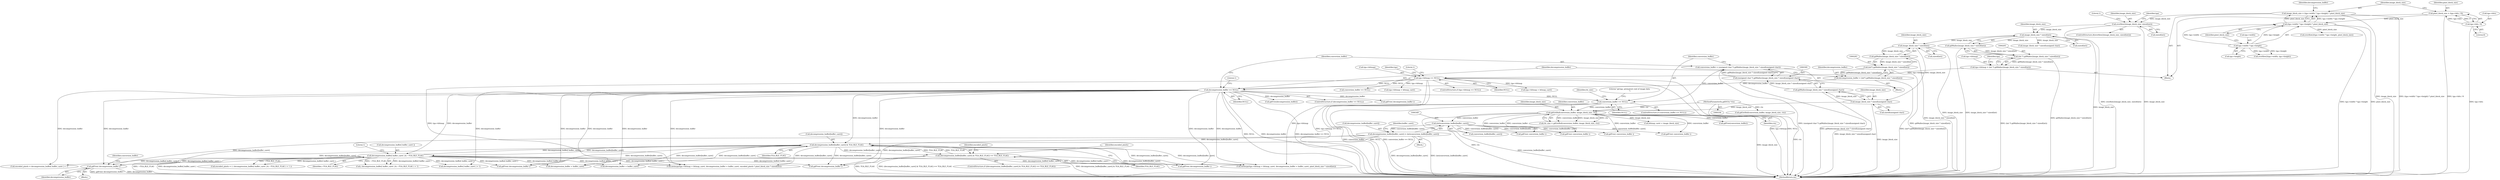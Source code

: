 digraph "0_libgd_58b6dde319c301b0eae27d12e2a659e067d80558@pointer" {
"1000370" [label="(Call,gdFree( decompression_buffer ))"];
"1000290" [label="(Call,decompression_buffer == NULL)"];
"1000280" [label="(Call,decompression_buffer = (int*) gdMalloc(image_block_size * sizeof(int)))"];
"1000282" [label="(Call,(int*) gdMalloc(image_block_size * sizeof(int)))"];
"1000284" [label="(Call,gdMalloc(image_block_size * sizeof(int)))"];
"1000285" [label="(Call,image_block_size * sizeof(int))"];
"1000207" [label="(Call,image_block_size * sizeof(int))"];
"1000177" [label="(Call,overflow2(image_block_size, sizeof(int)))"];
"1000117" [label="(Call,image_block_size = (tga->width * tga->height) * pixel_block_size)"];
"1000119" [label="(Call,(tga->width * tga->height) * pixel_block_size)"];
"1000120" [label="(Call,tga->width * tga->height)"];
"1000109" [label="(Call,pixel_block_size = (tga->bits / 8))"];
"1000111" [label="(Call,tga->bits / 8)"];
"1000212" [label="(Call,tga->bitmap == NULL)"];
"1000200" [label="(Call,tga->bitmap = (int *) gdMalloc(image_block_size * sizeof(int)))"];
"1000204" [label="(Call,(int *) gdMalloc(image_block_size * sizeof(int)))"];
"1000206" [label="(Call,gdMalloc(image_block_size * sizeof(int)))"];
"1000379" [label="(Call,decompression_buffer[buffer_caret] & TGA_RLE_FLAG)"];
"1000344" [label="(Call,decompression_buffer[buffer_caret] = (int)conversion_buffer[buffer_caret])"];
"1000348" [label="(Call,(int)conversion_buffer[buffer_caret])"];
"1000320" [label="(Call,gdGetBuf(conversion_buffer, image_block_size, ctx))"];
"1000307" [label="(Call,conversion_buffer == NULL)"];
"1000297" [label="(Call,conversion_buffer = (unsigned char *) gdMalloc(image_block_size * sizeof(unsigned char)))"];
"1000299" [label="(Call,(unsigned char *) gdMalloc(image_block_size * sizeof(unsigned char)))"];
"1000301" [label="(Call,gdMalloc(image_block_size * sizeof(unsigned char)))"];
"1000302" [label="(Call,image_block_size * sizeof(unsigned char))"];
"1000105" [label="(MethodParameterIn,gdIOCtx *ctx)"];
"1000389" [label="(Call,decompression_buffer[ buffer_caret ] & ~TGA_RLE_FLAG)"];
"1000378" [label="(Call,(decompression_buffer[buffer_caret] & TGA_RLE_FLAG) == TGA_RLE_FLAG)"];
"1000120" [label="(Call,tga->width * tga->height)"];
"1000307" [label="(Call,conversion_buffer == NULL)"];
"1000287" [label="(Call,sizeof(int))"];
"1000387" [label="(Identifier,encoded_pixels)"];
"1000184" [label="(Literal,1)"];
"1000302" [label="(Call,image_block_size * sizeof(unsigned char))"];
"1000212" [label="(Call,tga->bitmap == NULL)"];
"1000296" [label="(Literal,1)"];
"1000390" [label="(Call,decompression_buffer[ buffer_caret ])"];
"1000377" [label="(ControlStructure,if ((decompression_buffer[buffer_caret] & TGA_RLE_FLAG) == TGA_RLE_FLAG))"];
"1000297" [label="(Call,conversion_buffer = (unsigned char *) gdMalloc(image_block_size * sizeof(unsigned char)))"];
"1000200" [label="(Call,tga->bitmap = (int *) gdMalloc(image_block_size * sizeof(int)))"];
"1000301" [label="(Call,gdMalloc(image_block_size * sizeof(unsigned char)))"];
"1000354" [label="(Identifier,buffer_caret)"];
"1000321" [label="(Identifier,conversion_buffer)"];
"1000348" [label="(Call,(int)conversion_buffer[buffer_caret])"];
"1000281" [label="(Identifier,decompression_buffer)"];
"1000117" [label="(Call,image_block_size = (tga->width * tga->height) * pixel_block_size)"];
"1000320" [label="(Call,gdGetBuf(conversion_buffer, image_block_size, ctx))"];
"1000508" [label="(Call,gdFree( decompression_buffer ))"];
"1000204" [label="(Call,(int *) gdMalloc(image_block_size * sizeof(int)))"];
"1000124" [label="(Call,tga->height)"];
"1000372" [label="(Call,gdFree( conversion_buffer ))"];
"1000318" [label="(Call,rle_size = gdGetBuf(conversion_buffer, image_block_size, ctx))"];
"1000452" [label="(Call,decompression_buffer[ buffer_caret ] + 1)"];
"1000214" [label="(Identifier,tga)"];
"1000176" [label="(ControlStructure,if(overflow2(image_block_size, sizeof(int))))"];
"1000478" [label="(Call,gdFree( conversion_buffer ))"];
"1000435" [label="(Call,decompression_buffer + buffer_caret)"];
"1000450" [label="(Call,encoded_pixels = decompression_buffer[ buffer_caret ] + 1)"];
"1000213" [label="(Call,tga->bitmap)"];
"1000323" [label="(Identifier,ctx)"];
"1000414" [label="(Call,gdFree( conversion_buffer ))"];
"1000306" [label="(ControlStructure,if (conversion_buffer == NULL))"];
"1000224" [label="(Block,)"];
"1000127" [label="(Identifier,pixel_block_size)"];
"1000380" [label="(Call,decompression_buffer[buffer_caret])"];
"1000178" [label="(Identifier,image_block_size)"];
"1000304" [label="(Call,sizeof(unsigned char))"];
"1000292" [label="(Identifier,NULL)"];
"1000284" [label="(Call,gdMalloc(image_block_size * sizeof(int)))"];
"1000371" [label="(Identifier,decompression_buffer)"];
"1000115" [label="(Literal,8)"];
"1000331" [label="(Call,gdFree(decompression_buffer))"];
"1000286" [label="(Identifier,image_block_size)"];
"1000359" [label="(Call,bitmap_caret < image_block_size)"];
"1000384" [label="(Identifier,TGA_RLE_FLAG)"];
"1000222" [label="(Identifier,tga)"];
"1000299" [label="(Call,(unsigned char *) gdMalloc(image_block_size * sizeof(unsigned char)))"];
"1000322" [label="(Identifier,image_block_size)"];
"1000386" [label="(Call,encoded_pixels = ( ( decompression_buffer[ buffer_caret ] & ~TGA_RLE_FLAG ) + 1 ))"];
"1000236" [label="(Call,conversion_buffer == NULL)"];
"1000515" [label="(MethodReturn,int)"];
"1000280" [label="(Call,decompression_buffer = (int*) gdMalloc(image_block_size * sizeof(int)))"];
"1000290" [label="(Call,decompression_buffer == NULL)"];
"1000309" [label="(Identifier,NULL)"];
"1000489" [label="(Call,decompression_buffer + buffer_caret)"];
"1000109" [label="(Call,pixel_block_size = (tga->bits / 8))"];
"1000476" [label="(Call,gdFree( decompression_buffer ))"];
"1000389" [label="(Call,decompression_buffer[ buffer_caret ] & ~TGA_RLE_FLAG)"];
"1000289" [label="(ControlStructure,if (decompression_buffer == NULL))"];
"1000151" [label="(Call,overflow2(tga->width, tga->height))"];
"1000430" [label="(Call,tga->bitmap + bitmap_caret)"];
"1000303" [label="(Identifier,image_block_size)"];
"1000394" [label="(Literal,1)"];
"1000219" [label="(Literal,1)"];
"1000451" [label="(Identifier,encoded_pixels)"];
"1000370" [label="(Call,gdFree( decompression_buffer ))"];
"1000383" [label="(Identifier,TGA_RLE_FLAG)"];
"1000373" [label="(Identifier,conversion_buffer)"];
"1000412" [label="(Call,gdFree( decompression_buffer ))"];
"1000177" [label="(Call,overflow2(image_block_size, sizeof(int)))"];
"1000231" [label="(Call,image_block_size * sizeof(unsigned char))"];
"1000112" [label="(Call,tga->bits)"];
"1000510" [label="(Call,gdFree( conversion_buffer ))"];
"1000105" [label="(MethodParameterIn,gdIOCtx *ctx)"];
"1000343" [label="(Block,)"];
"1000245" [label="(Call,gdGetBuf(conversion_buffer, image_block_size, ctx))"];
"1000429" [label="(Call,memcpy(tga->bitmap + bitmap_caret, decompression_buffer + buffer_caret, pixel_block_size * sizeof(int)))"];
"1000179" [label="(Call,sizeof(int))"];
"1000298" [label="(Identifier,conversion_buffer)"];
"1000111" [label="(Call,tga->bits / 8)"];
"1000209" [label="(Call,sizeof(int))"];
"1000206" [label="(Call,gdMalloc(image_block_size * sizeof(int)))"];
"1000369" [label="(Block,)"];
"1000285" [label="(Call,image_block_size * sizeof(int))"];
"1000207" [label="(Call,image_block_size * sizeof(int))"];
"1000130" [label="(Identifier,decompression_buffer)"];
"1000312" [label="(Literal,\"gd-tga: premature end of image data\n\")"];
"1000308" [label="(Identifier,conversion_buffer)"];
"1000121" [label="(Call,tga->width)"];
"1000211" [label="(ControlStructure,if (tga->bitmap == NULL))"];
"1000201" [label="(Call,tga->bitmap)"];
"1000291" [label="(Identifier,decompression_buffer)"];
"1000483" [label="(Call,memcpy(tga->bitmap + bitmap_caret, decompression_buffer + buffer_caret, encoded_pixels * pixel_block_size * sizeof(int)))"];
"1000208" [label="(Identifier,image_block_size)"];
"1000329" [label="(Call,gdFree(conversion_buffer))"];
"1000189" [label="(Identifier,tga)"];
"1000118" [label="(Identifier,image_block_size)"];
"1000119" [label="(Call,(tga->width * tga->height) * pixel_block_size)"];
"1000393" [label="(Identifier,~TGA_RLE_FLAG)"];
"1000282" [label="(Call,(int*) gdMalloc(image_block_size * sizeof(int)))"];
"1000216" [label="(Identifier,NULL)"];
"1000388" [label="(Call,( decompression_buffer[ buffer_caret ] & ~TGA_RLE_FLAG ) + 1)"];
"1000107" [label="(Block,)"];
"1000163" [label="(Call,overflow2(tga->width * tga->height, pixel_block_size))"];
"1000313" [label="(Call,gdFree( decompression_buffer ))"];
"1000350" [label="(Call,conversion_buffer[buffer_caret])"];
"1000379" [label="(Call,decompression_buffer[buffer_caret] & TGA_RLE_FLAG)"];
"1000484" [label="(Call,tga->bitmap + bitmap_caret)"];
"1000378" [label="(Call,(decompression_buffer[buffer_caret] & TGA_RLE_FLAG) == TGA_RLE_FLAG)"];
"1000345" [label="(Call,decompression_buffer[buffer_caret])"];
"1000319" [label="(Identifier,rle_size)"];
"1000344" [label="(Call,decompression_buffer[buffer_caret] = (int)conversion_buffer[buffer_caret])"];
"1000110" [label="(Identifier,pixel_block_size)"];
"1000370" -> "1000369"  [label="AST: "];
"1000370" -> "1000371"  [label="CFG: "];
"1000371" -> "1000370"  [label="AST: "];
"1000373" -> "1000370"  [label="CFG: "];
"1000370" -> "1000515"  [label="DDG: gdFree( decompression_buffer )"];
"1000370" -> "1000515"  [label="DDG: decompression_buffer"];
"1000290" -> "1000370"  [label="DDG: decompression_buffer"];
"1000379" -> "1000370"  [label="DDG: decompression_buffer[buffer_caret]"];
"1000344" -> "1000370"  [label="DDG: decompression_buffer[buffer_caret]"];
"1000389" -> "1000370"  [label="DDG: decompression_buffer[ buffer_caret ]"];
"1000290" -> "1000289"  [label="AST: "];
"1000290" -> "1000292"  [label="CFG: "];
"1000291" -> "1000290"  [label="AST: "];
"1000292" -> "1000290"  [label="AST: "];
"1000296" -> "1000290"  [label="CFG: "];
"1000298" -> "1000290"  [label="CFG: "];
"1000290" -> "1000515"  [label="DDG: decompression_buffer"];
"1000290" -> "1000515"  [label="DDG: NULL"];
"1000290" -> "1000515"  [label="DDG: decompression_buffer == NULL"];
"1000280" -> "1000290"  [label="DDG: decompression_buffer"];
"1000212" -> "1000290"  [label="DDG: NULL"];
"1000290" -> "1000307"  [label="DDG: NULL"];
"1000290" -> "1000313"  [label="DDG: decompression_buffer"];
"1000290" -> "1000331"  [label="DDG: decompression_buffer"];
"1000290" -> "1000379"  [label="DDG: decompression_buffer"];
"1000290" -> "1000389"  [label="DDG: decompression_buffer"];
"1000290" -> "1000412"  [label="DDG: decompression_buffer"];
"1000290" -> "1000429"  [label="DDG: decompression_buffer"];
"1000290" -> "1000435"  [label="DDG: decompression_buffer"];
"1000290" -> "1000450"  [label="DDG: decompression_buffer"];
"1000290" -> "1000452"  [label="DDG: decompression_buffer"];
"1000290" -> "1000476"  [label="DDG: decompression_buffer"];
"1000290" -> "1000483"  [label="DDG: decompression_buffer"];
"1000290" -> "1000489"  [label="DDG: decompression_buffer"];
"1000290" -> "1000508"  [label="DDG: decompression_buffer"];
"1000280" -> "1000224"  [label="AST: "];
"1000280" -> "1000282"  [label="CFG: "];
"1000281" -> "1000280"  [label="AST: "];
"1000282" -> "1000280"  [label="AST: "];
"1000291" -> "1000280"  [label="CFG: "];
"1000280" -> "1000515"  [label="DDG: (int*) gdMalloc(image_block_size * sizeof(int))"];
"1000282" -> "1000280"  [label="DDG: gdMalloc(image_block_size * sizeof(int))"];
"1000282" -> "1000284"  [label="CFG: "];
"1000283" -> "1000282"  [label="AST: "];
"1000284" -> "1000282"  [label="AST: "];
"1000282" -> "1000515"  [label="DDG: gdMalloc(image_block_size * sizeof(int))"];
"1000284" -> "1000282"  [label="DDG: image_block_size * sizeof(int)"];
"1000284" -> "1000285"  [label="CFG: "];
"1000285" -> "1000284"  [label="AST: "];
"1000284" -> "1000515"  [label="DDG: image_block_size * sizeof(int)"];
"1000285" -> "1000284"  [label="DDG: image_block_size"];
"1000285" -> "1000287"  [label="CFG: "];
"1000286" -> "1000285"  [label="AST: "];
"1000287" -> "1000285"  [label="AST: "];
"1000285" -> "1000515"  [label="DDG: image_block_size"];
"1000207" -> "1000285"  [label="DDG: image_block_size"];
"1000285" -> "1000302"  [label="DDG: image_block_size"];
"1000207" -> "1000206"  [label="AST: "];
"1000207" -> "1000209"  [label="CFG: "];
"1000208" -> "1000207"  [label="AST: "];
"1000209" -> "1000207"  [label="AST: "];
"1000206" -> "1000207"  [label="CFG: "];
"1000207" -> "1000515"  [label="DDG: image_block_size"];
"1000207" -> "1000206"  [label="DDG: image_block_size"];
"1000177" -> "1000207"  [label="DDG: image_block_size"];
"1000207" -> "1000231"  [label="DDG: image_block_size"];
"1000177" -> "1000176"  [label="AST: "];
"1000177" -> "1000179"  [label="CFG: "];
"1000178" -> "1000177"  [label="AST: "];
"1000179" -> "1000177"  [label="AST: "];
"1000184" -> "1000177"  [label="CFG: "];
"1000189" -> "1000177"  [label="CFG: "];
"1000177" -> "1000515"  [label="DDG: image_block_size"];
"1000177" -> "1000515"  [label="DDG: overflow2(image_block_size, sizeof(int))"];
"1000117" -> "1000177"  [label="DDG: image_block_size"];
"1000117" -> "1000107"  [label="AST: "];
"1000117" -> "1000119"  [label="CFG: "];
"1000118" -> "1000117"  [label="AST: "];
"1000119" -> "1000117"  [label="AST: "];
"1000130" -> "1000117"  [label="CFG: "];
"1000117" -> "1000515"  [label="DDG: image_block_size"];
"1000117" -> "1000515"  [label="DDG: (tga->width * tga->height) * pixel_block_size"];
"1000119" -> "1000117"  [label="DDG: tga->width * tga->height"];
"1000119" -> "1000117"  [label="DDG: pixel_block_size"];
"1000119" -> "1000127"  [label="CFG: "];
"1000120" -> "1000119"  [label="AST: "];
"1000127" -> "1000119"  [label="AST: "];
"1000119" -> "1000515"  [label="DDG: pixel_block_size"];
"1000119" -> "1000515"  [label="DDG: tga->width * tga->height"];
"1000120" -> "1000119"  [label="DDG: tga->width"];
"1000120" -> "1000119"  [label="DDG: tga->height"];
"1000109" -> "1000119"  [label="DDG: pixel_block_size"];
"1000119" -> "1000163"  [label="DDG: pixel_block_size"];
"1000120" -> "1000124"  [label="CFG: "];
"1000121" -> "1000120"  [label="AST: "];
"1000124" -> "1000120"  [label="AST: "];
"1000127" -> "1000120"  [label="CFG: "];
"1000120" -> "1000151"  [label="DDG: tga->width"];
"1000120" -> "1000151"  [label="DDG: tga->height"];
"1000109" -> "1000107"  [label="AST: "];
"1000109" -> "1000111"  [label="CFG: "];
"1000110" -> "1000109"  [label="AST: "];
"1000111" -> "1000109"  [label="AST: "];
"1000118" -> "1000109"  [label="CFG: "];
"1000109" -> "1000515"  [label="DDG: tga->bits / 8"];
"1000111" -> "1000109"  [label="DDG: tga->bits"];
"1000111" -> "1000109"  [label="DDG: 8"];
"1000111" -> "1000115"  [label="CFG: "];
"1000112" -> "1000111"  [label="AST: "];
"1000115" -> "1000111"  [label="AST: "];
"1000111" -> "1000515"  [label="DDG: tga->bits"];
"1000212" -> "1000211"  [label="AST: "];
"1000212" -> "1000216"  [label="CFG: "];
"1000213" -> "1000212"  [label="AST: "];
"1000216" -> "1000212"  [label="AST: "];
"1000219" -> "1000212"  [label="CFG: "];
"1000222" -> "1000212"  [label="CFG: "];
"1000212" -> "1000515"  [label="DDG: NULL"];
"1000212" -> "1000515"  [label="DDG: tga->bitmap == NULL"];
"1000212" -> "1000515"  [label="DDG: tga->bitmap"];
"1000200" -> "1000212"  [label="DDG: tga->bitmap"];
"1000212" -> "1000236"  [label="DDG: NULL"];
"1000212" -> "1000429"  [label="DDG: tga->bitmap"];
"1000212" -> "1000430"  [label="DDG: tga->bitmap"];
"1000212" -> "1000483"  [label="DDG: tga->bitmap"];
"1000212" -> "1000484"  [label="DDG: tga->bitmap"];
"1000200" -> "1000107"  [label="AST: "];
"1000200" -> "1000204"  [label="CFG: "];
"1000201" -> "1000200"  [label="AST: "];
"1000204" -> "1000200"  [label="AST: "];
"1000214" -> "1000200"  [label="CFG: "];
"1000200" -> "1000515"  [label="DDG: (int *) gdMalloc(image_block_size * sizeof(int))"];
"1000204" -> "1000200"  [label="DDG: gdMalloc(image_block_size * sizeof(int))"];
"1000204" -> "1000206"  [label="CFG: "];
"1000205" -> "1000204"  [label="AST: "];
"1000206" -> "1000204"  [label="AST: "];
"1000204" -> "1000515"  [label="DDG: gdMalloc(image_block_size * sizeof(int))"];
"1000206" -> "1000204"  [label="DDG: image_block_size * sizeof(int)"];
"1000206" -> "1000515"  [label="DDG: image_block_size * sizeof(int)"];
"1000379" -> "1000378"  [label="AST: "];
"1000379" -> "1000383"  [label="CFG: "];
"1000380" -> "1000379"  [label="AST: "];
"1000383" -> "1000379"  [label="AST: "];
"1000384" -> "1000379"  [label="CFG: "];
"1000379" -> "1000515"  [label="DDG: decompression_buffer[buffer_caret]"];
"1000379" -> "1000378"  [label="DDG: decompression_buffer[buffer_caret]"];
"1000379" -> "1000378"  [label="DDG: TGA_RLE_FLAG"];
"1000344" -> "1000379"  [label="DDG: decompression_buffer[buffer_caret]"];
"1000389" -> "1000379"  [label="DDG: decompression_buffer[ buffer_caret ]"];
"1000378" -> "1000379"  [label="DDG: TGA_RLE_FLAG"];
"1000379" -> "1000389"  [label="DDG: decompression_buffer[buffer_caret]"];
"1000379" -> "1000412"  [label="DDG: decompression_buffer[buffer_caret]"];
"1000379" -> "1000429"  [label="DDG: decompression_buffer[buffer_caret]"];
"1000379" -> "1000435"  [label="DDG: decompression_buffer[buffer_caret]"];
"1000379" -> "1000476"  [label="DDG: decompression_buffer[buffer_caret]"];
"1000379" -> "1000483"  [label="DDG: decompression_buffer[buffer_caret]"];
"1000379" -> "1000489"  [label="DDG: decompression_buffer[buffer_caret]"];
"1000379" -> "1000508"  [label="DDG: decompression_buffer[buffer_caret]"];
"1000344" -> "1000343"  [label="AST: "];
"1000344" -> "1000348"  [label="CFG: "];
"1000345" -> "1000344"  [label="AST: "];
"1000348" -> "1000344"  [label="AST: "];
"1000354" -> "1000344"  [label="CFG: "];
"1000344" -> "1000515"  [label="DDG: (int)conversion_buffer[buffer_caret]"];
"1000344" -> "1000515"  [label="DDG: decompression_buffer[buffer_caret]"];
"1000348" -> "1000344"  [label="DDG: conversion_buffer[buffer_caret]"];
"1000344" -> "1000508"  [label="DDG: decompression_buffer[buffer_caret]"];
"1000348" -> "1000350"  [label="CFG: "];
"1000349" -> "1000348"  [label="AST: "];
"1000350" -> "1000348"  [label="AST: "];
"1000348" -> "1000515"  [label="DDG: conversion_buffer[buffer_caret]"];
"1000320" -> "1000348"  [label="DDG: conversion_buffer"];
"1000348" -> "1000372"  [label="DDG: conversion_buffer[buffer_caret]"];
"1000348" -> "1000414"  [label="DDG: conversion_buffer[buffer_caret]"];
"1000348" -> "1000478"  [label="DDG: conversion_buffer[buffer_caret]"];
"1000348" -> "1000510"  [label="DDG: conversion_buffer[buffer_caret]"];
"1000320" -> "1000318"  [label="AST: "];
"1000320" -> "1000323"  [label="CFG: "];
"1000321" -> "1000320"  [label="AST: "];
"1000322" -> "1000320"  [label="AST: "];
"1000323" -> "1000320"  [label="AST: "];
"1000318" -> "1000320"  [label="CFG: "];
"1000320" -> "1000515"  [label="DDG: image_block_size"];
"1000320" -> "1000515"  [label="DDG: ctx"];
"1000320" -> "1000318"  [label="DDG: conversion_buffer"];
"1000320" -> "1000318"  [label="DDG: image_block_size"];
"1000320" -> "1000318"  [label="DDG: ctx"];
"1000307" -> "1000320"  [label="DDG: conversion_buffer"];
"1000302" -> "1000320"  [label="DDG: image_block_size"];
"1000105" -> "1000320"  [label="DDG: ctx"];
"1000320" -> "1000329"  [label="DDG: conversion_buffer"];
"1000320" -> "1000359"  [label="DDG: image_block_size"];
"1000320" -> "1000372"  [label="DDG: conversion_buffer"];
"1000320" -> "1000414"  [label="DDG: conversion_buffer"];
"1000320" -> "1000478"  [label="DDG: conversion_buffer"];
"1000320" -> "1000510"  [label="DDG: conversion_buffer"];
"1000307" -> "1000306"  [label="AST: "];
"1000307" -> "1000309"  [label="CFG: "];
"1000308" -> "1000307"  [label="AST: "];
"1000309" -> "1000307"  [label="AST: "];
"1000312" -> "1000307"  [label="CFG: "];
"1000319" -> "1000307"  [label="CFG: "];
"1000307" -> "1000515"  [label="DDG: NULL"];
"1000307" -> "1000515"  [label="DDG: conversion_buffer == NULL"];
"1000307" -> "1000515"  [label="DDG: conversion_buffer"];
"1000297" -> "1000307"  [label="DDG: conversion_buffer"];
"1000297" -> "1000224"  [label="AST: "];
"1000297" -> "1000299"  [label="CFG: "];
"1000298" -> "1000297"  [label="AST: "];
"1000299" -> "1000297"  [label="AST: "];
"1000308" -> "1000297"  [label="CFG: "];
"1000297" -> "1000515"  [label="DDG: (unsigned char *) gdMalloc(image_block_size * sizeof(unsigned char))"];
"1000299" -> "1000297"  [label="DDG: gdMalloc(image_block_size * sizeof(unsigned char))"];
"1000299" -> "1000301"  [label="CFG: "];
"1000300" -> "1000299"  [label="AST: "];
"1000301" -> "1000299"  [label="AST: "];
"1000299" -> "1000515"  [label="DDG: gdMalloc(image_block_size * sizeof(unsigned char))"];
"1000301" -> "1000299"  [label="DDG: image_block_size * sizeof(unsigned char)"];
"1000301" -> "1000302"  [label="CFG: "];
"1000302" -> "1000301"  [label="AST: "];
"1000301" -> "1000515"  [label="DDG: image_block_size * sizeof(unsigned char)"];
"1000302" -> "1000301"  [label="DDG: image_block_size"];
"1000302" -> "1000304"  [label="CFG: "];
"1000303" -> "1000302"  [label="AST: "];
"1000304" -> "1000302"  [label="AST: "];
"1000302" -> "1000515"  [label="DDG: image_block_size"];
"1000105" -> "1000104"  [label="AST: "];
"1000105" -> "1000515"  [label="DDG: ctx"];
"1000105" -> "1000245"  [label="DDG: ctx"];
"1000389" -> "1000388"  [label="AST: "];
"1000389" -> "1000393"  [label="CFG: "];
"1000390" -> "1000389"  [label="AST: "];
"1000393" -> "1000389"  [label="AST: "];
"1000394" -> "1000389"  [label="CFG: "];
"1000389" -> "1000515"  [label="DDG: ~TGA_RLE_FLAG"];
"1000389" -> "1000515"  [label="DDG: decompression_buffer[ buffer_caret ]"];
"1000389" -> "1000386"  [label="DDG: decompression_buffer[ buffer_caret ]"];
"1000389" -> "1000386"  [label="DDG: ~TGA_RLE_FLAG"];
"1000389" -> "1000388"  [label="DDG: decompression_buffer[ buffer_caret ]"];
"1000389" -> "1000388"  [label="DDG: ~TGA_RLE_FLAG"];
"1000389" -> "1000412"  [label="DDG: decompression_buffer[ buffer_caret ]"];
"1000389" -> "1000429"  [label="DDG: decompression_buffer[ buffer_caret ]"];
"1000389" -> "1000435"  [label="DDG: decompression_buffer[ buffer_caret ]"];
"1000389" -> "1000450"  [label="DDG: decompression_buffer[ buffer_caret ]"];
"1000389" -> "1000452"  [label="DDG: decompression_buffer[ buffer_caret ]"];
"1000389" -> "1000476"  [label="DDG: decompression_buffer[ buffer_caret ]"];
"1000389" -> "1000483"  [label="DDG: decompression_buffer[ buffer_caret ]"];
"1000389" -> "1000489"  [label="DDG: decompression_buffer[ buffer_caret ]"];
"1000389" -> "1000508"  [label="DDG: decompression_buffer[ buffer_caret ]"];
"1000378" -> "1000377"  [label="AST: "];
"1000378" -> "1000384"  [label="CFG: "];
"1000384" -> "1000378"  [label="AST: "];
"1000387" -> "1000378"  [label="CFG: "];
"1000451" -> "1000378"  [label="CFG: "];
"1000378" -> "1000515"  [label="DDG: TGA_RLE_FLAG"];
"1000378" -> "1000515"  [label="DDG: decompression_buffer[buffer_caret] & TGA_RLE_FLAG"];
"1000378" -> "1000515"  [label="DDG: (decompression_buffer[buffer_caret] & TGA_RLE_FLAG) == TGA_RLE_FLAG"];
}

